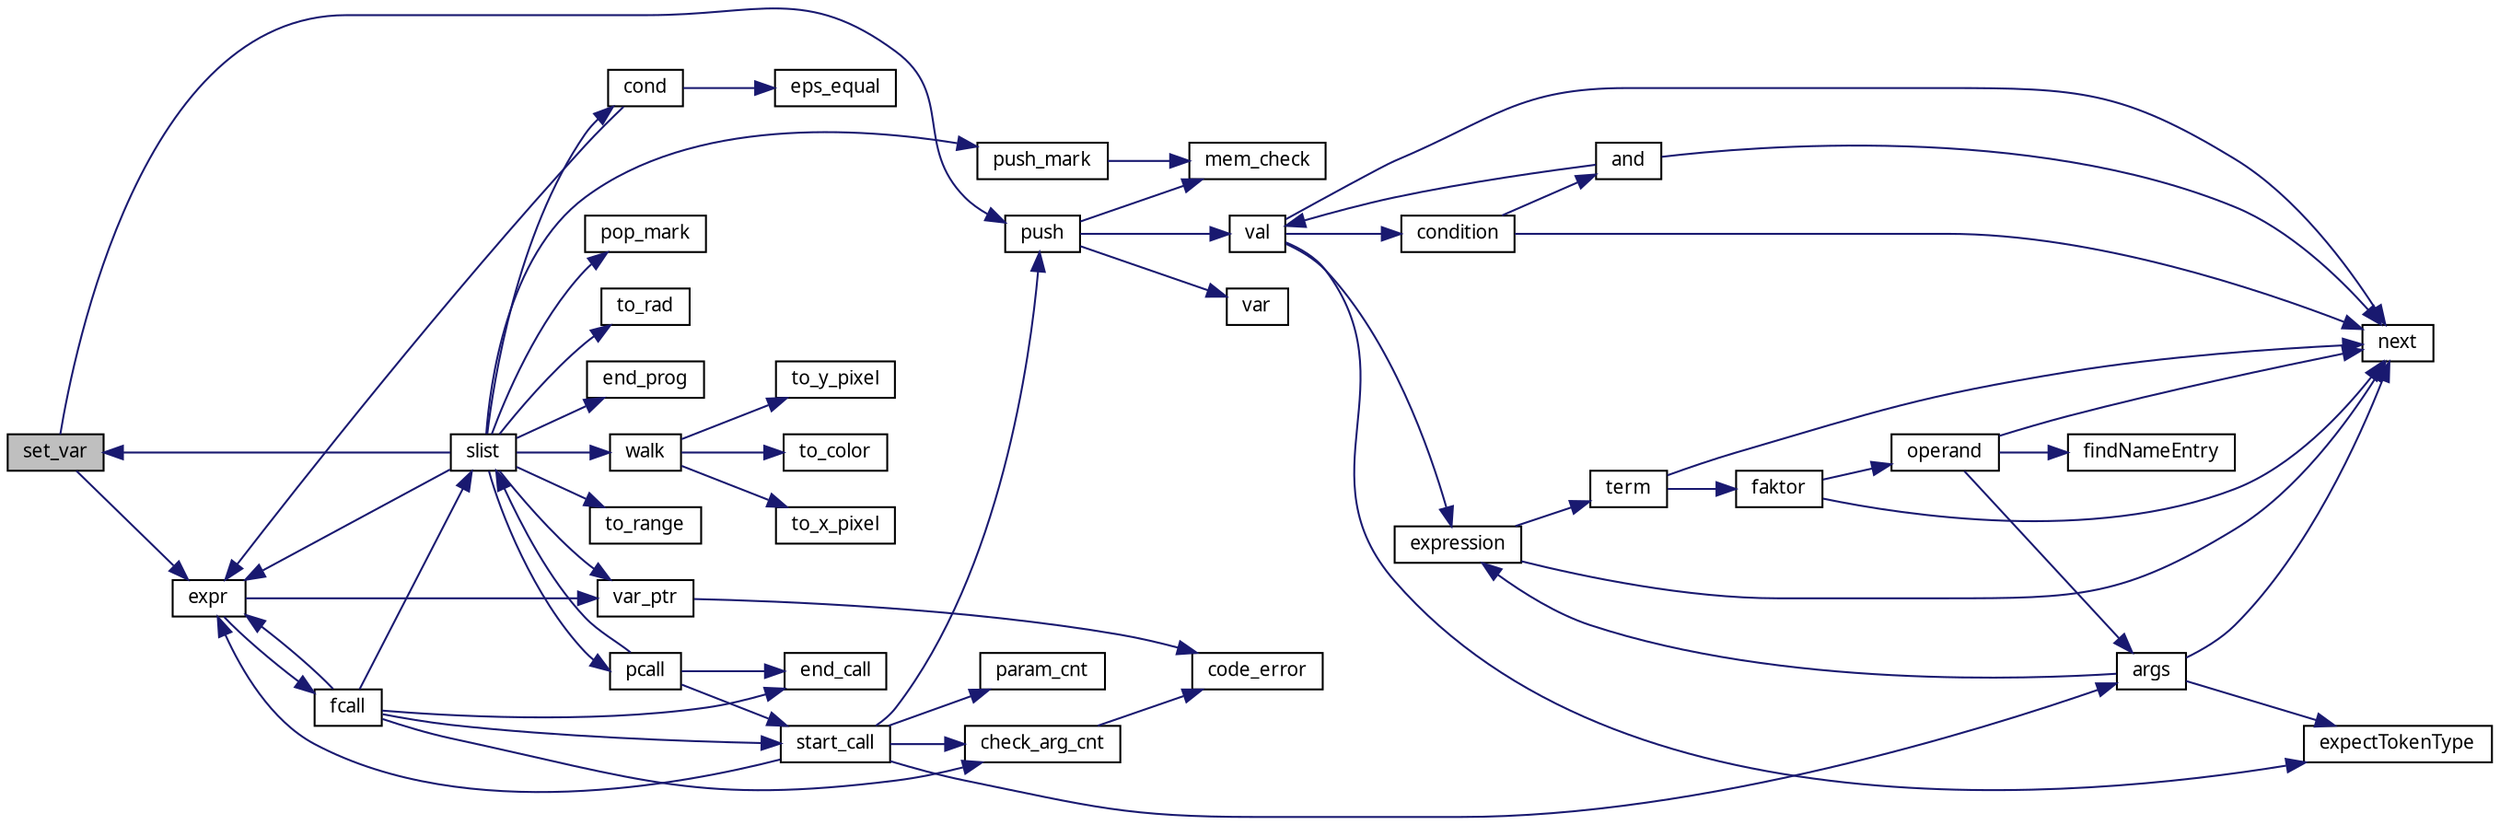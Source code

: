 digraph "set_var"
{
 // LATEX_PDF_SIZE
  edge [fontname="LiberationSans-Regular.ttf",fontsize="10",labelfontname="LiberationSans-Regular.ttf",labelfontsize="10"];
  node [fontname="LiberationSans-Regular.ttf",fontsize="10",shape=record];
  rankdir="LR";
  Node1 [label="set_var",height=0.2,width=0.4,color="black", fillcolor="grey75", style="filled", fontcolor="black",tooltip=" "];
  Node1 -> Node2 [color="midnightblue",fontsize="10",style="solid",fontname="LiberationSans-Regular.ttf"];
  Node2 [label="expr",height=0.2,width=0.4,color="black", fillcolor="white", style="filled",URL="$eval_8c.html#a5d44ae5aa9326005cd76588b7724e2ac",tooltip=" "];
  Node2 -> Node3 [color="midnightblue",fontsize="10",style="solid",fontname="LiberationSans-Regular.ttf"];
  Node3 [label="fcall",height=0.2,width=0.4,color="black", fillcolor="white", style="filled",URL="$eval_8c.html#ac7678808a3b57ca1539a03201cec88be",tooltip=" "];
  Node3 -> Node4 [color="midnightblue",fontsize="10",style="solid",fontname="LiberationSans-Regular.ttf"];
  Node4 [label="check_arg_cnt",height=0.2,width=0.4,color="black", fillcolor="white", style="filled",URL="$eval_8c.html#a7ce05a41106efc725cca6ddc134712c5",tooltip=" "];
  Node4 -> Node5 [color="midnightblue",fontsize="10",style="solid",fontname="LiberationSans-Regular.ttf"];
  Node5 [label="code_error",height=0.2,width=0.4,color="black", fillcolor="white", style="filled",URL="$main_8c.html#ad480f9b7ef4d4e46ba6713afd0ffa0be",tooltip=" "];
  Node3 -> Node6 [color="midnightblue",fontsize="10",style="solid",fontname="LiberationSans-Regular.ttf"];
  Node6 [label="end_call",height=0.2,width=0.4,color="black", fillcolor="white", style="filled",URL="$eval_8c.html#ae727d4a925aff0911bbdd4510770a609",tooltip=" "];
  Node3 -> Node2 [color="midnightblue",fontsize="10",style="solid",fontname="LiberationSans-Regular.ttf"];
  Node3 -> Node7 [color="midnightblue",fontsize="10",style="solid",fontname="LiberationSans-Regular.ttf"];
  Node7 [label="slist",height=0.2,width=0.4,color="black", fillcolor="white", style="filled",URL="$eval_8c.html#a7fe074caebef01ff0146927c0532f3cc",tooltip=" "];
  Node7 -> Node8 [color="midnightblue",fontsize="10",style="solid",fontname="LiberationSans-Regular.ttf"];
  Node8 [label="cond",height=0.2,width=0.4,color="black", fillcolor="white", style="filled",URL="$eval_8c.html#a7255fc522dbc6c7f45f35843550b05b4",tooltip=" "];
  Node8 -> Node9 [color="midnightblue",fontsize="10",style="solid",fontname="LiberationSans-Regular.ttf"];
  Node9 [label="eps_equal",height=0.2,width=0.4,color="black", fillcolor="white", style="filled",URL="$eval_8c.html#a3c848bb9d6463b31dfc78522dd72f240",tooltip=" "];
  Node8 -> Node2 [color="midnightblue",fontsize="10",style="solid",fontname="LiberationSans-Regular.ttf"];
  Node7 -> Node10 [color="midnightblue",fontsize="10",style="solid",fontname="LiberationSans-Regular.ttf"];
  Node10 [label="end_prog",height=0.2,width=0.4,color="black", fillcolor="white", style="filled",URL="$eval_8c.html#a3026b52aea751bf20e8674665206cd89",tooltip=" "];
  Node7 -> Node2 [color="midnightblue",fontsize="10",style="solid",fontname="LiberationSans-Regular.ttf"];
  Node7 -> Node11 [color="midnightblue",fontsize="10",style="solid",fontname="LiberationSans-Regular.ttf"];
  Node11 [label="pcall",height=0.2,width=0.4,color="black", fillcolor="white", style="filled",URL="$eval_8c.html#a1207df5be5fcfe8e47e9c54abadbed96",tooltip=" "];
  Node11 -> Node6 [color="midnightblue",fontsize="10",style="solid",fontname="LiberationSans-Regular.ttf"];
  Node11 -> Node7 [color="midnightblue",fontsize="10",style="solid",fontname="LiberationSans-Regular.ttf"];
  Node11 -> Node12 [color="midnightblue",fontsize="10",style="solid",fontname="LiberationSans-Regular.ttf"];
  Node12 [label="start_call",height=0.2,width=0.4,color="black", fillcolor="white", style="filled",URL="$eval_8c.html#aae26c99fcd5b82d115189b1122f5d0a0",tooltip=" "];
  Node12 -> Node13 [color="midnightblue",fontsize="10",style="solid",fontname="LiberationSans-Regular.ttf"];
  Node13 [label="args",height=0.2,width=0.4,color="black", fillcolor="white", style="filled",URL="$parse_8c.html#a2163d6cb4e700c66c35600edcc97aee7",tooltip=" "];
  Node13 -> Node14 [color="midnightblue",fontsize="10",style="solid",fontname="LiberationSans-Regular.ttf"];
  Node14 [label="expectTokenType",height=0.2,width=0.4,color="black", fillcolor="white", style="filled",URL="$parse_8c.html#a72766d9d606eee9f4032df8622a6d70d",tooltip=" "];
  Node13 -> Node15 [color="midnightblue",fontsize="10",style="solid",fontname="LiberationSans-Regular.ttf"];
  Node15 [label="expression",height=0.2,width=0.4,color="black", fillcolor="white", style="filled",URL="$parse_8c.html#ae1b73fa9a679f12f99603a8e036f29a1",tooltip=" "];
  Node15 -> Node16 [color="midnightblue",fontsize="10",style="solid",fontname="LiberationSans-Regular.ttf"];
  Node16 [label="next",height=0.2,width=0.4,color="black", fillcolor="white", style="filled",URL="$parse_8c.html#a787ad0ee03f539f4a2904660bb6b8ce7",tooltip=" "];
  Node15 -> Node17 [color="midnightblue",fontsize="10",style="solid",fontname="LiberationSans-Regular.ttf"];
  Node17 [label="term",height=0.2,width=0.4,color="black", fillcolor="white", style="filled",URL="$parse_8c.html#a8455fef910204ded541f8f1aa43f2a69",tooltip="Parsen von Termen."];
  Node17 -> Node18 [color="midnightblue",fontsize="10",style="solid",fontname="LiberationSans-Regular.ttf"];
  Node18 [label="faktor",height=0.2,width=0.4,color="black", fillcolor="white", style="filled",URL="$parse_8c.html#a340afd1a010d6fc6a7d4ed1f4cd0abbf",tooltip=" "];
  Node18 -> Node16 [color="midnightblue",fontsize="10",style="solid",fontname="LiberationSans-Regular.ttf"];
  Node18 -> Node19 [color="midnightblue",fontsize="10",style="solid",fontname="LiberationSans-Regular.ttf"];
  Node19 [label="operand",height=0.2,width=0.4,color="black", fillcolor="white", style="filled",URL="$parse_8c.html#ab9515122dd01b9c3bf6934505b9d6106",tooltip=" "];
  Node19 -> Node13 [color="midnightblue",fontsize="10",style="solid",fontname="LiberationSans-Regular.ttf"];
  Node19 -> Node20 [color="midnightblue",fontsize="10",style="solid",fontname="LiberationSans-Regular.ttf"];
  Node20 [label="findNameEntry",height=0.2,width=0.4,color="black", fillcolor="white", style="filled",URL="$parse_8c.html#a0f9a0aa6c8d036339d3a494c17e1320d",tooltip=" "];
  Node19 -> Node16 [color="midnightblue",fontsize="10",style="solid",fontname="LiberationSans-Regular.ttf"];
  Node17 -> Node16 [color="midnightblue",fontsize="10",style="solid",fontname="LiberationSans-Regular.ttf"];
  Node13 -> Node16 [color="midnightblue",fontsize="10",style="solid",fontname="LiberationSans-Regular.ttf"];
  Node12 -> Node4 [color="midnightblue",fontsize="10",style="solid",fontname="LiberationSans-Regular.ttf"];
  Node12 -> Node2 [color="midnightblue",fontsize="10",style="solid",fontname="LiberationSans-Regular.ttf"];
  Node12 -> Node21 [color="midnightblue",fontsize="10",style="solid",fontname="LiberationSans-Regular.ttf"];
  Node21 [label="param_cnt",height=0.2,width=0.4,color="black", fillcolor="white", style="filled",URL="$eval_8c.html#ae3a61906d96f528029b8d36cba50e310",tooltip=" "];
  Node12 -> Node22 [color="midnightblue",fontsize="10",style="solid",fontname="LiberationSans-Regular.ttf"];
  Node22 [label="push",height=0.2,width=0.4,color="black", fillcolor="white", style="filled",URL="$eval_8c.html#a21616ef7b9f6694d3ba523226213755e",tooltip=" "];
  Node22 -> Node23 [color="midnightblue",fontsize="10",style="solid",fontname="LiberationSans-Regular.ttf"];
  Node23 [label="mem_check",height=0.2,width=0.4,color="black", fillcolor="white", style="filled",URL="$main_8c.html#a0d74806279f74450fea21a03b1825563",tooltip=" "];
  Node22 -> Node24 [color="midnightblue",fontsize="10",style="solid",fontname="LiberationSans-Regular.ttf"];
  Node24 [label="val",height=0.2,width=0.4,color="black", fillcolor="white", style="filled",URL="$parse_8c.html#af308eab887b87fb8f14d8df1dcddad3d",tooltip=" "];
  Node24 -> Node25 [color="midnightblue",fontsize="10",style="solid",fontname="LiberationSans-Regular.ttf"];
  Node25 [label="condition",height=0.2,width=0.4,color="black", fillcolor="white", style="filled",URL="$parse_8c.html#a953fce1ce73d9322eec5ab8d8927cca4",tooltip=" "];
  Node25 -> Node26 [color="midnightblue",fontsize="10",style="solid",fontname="LiberationSans-Regular.ttf"];
  Node26 [label="and",height=0.2,width=0.4,color="black", fillcolor="white", style="filled",URL="$parse_8c.html#a486115f3279c9a99d32888aa9b4122e3",tooltip=" "];
  Node26 -> Node16 [color="midnightblue",fontsize="10",style="solid",fontname="LiberationSans-Regular.ttf"];
  Node26 -> Node24 [color="midnightblue",fontsize="10",style="solid",fontname="LiberationSans-Regular.ttf"];
  Node25 -> Node16 [color="midnightblue",fontsize="10",style="solid",fontname="LiberationSans-Regular.ttf"];
  Node24 -> Node14 [color="midnightblue",fontsize="10",style="solid",fontname="LiberationSans-Regular.ttf"];
  Node24 -> Node15 [color="midnightblue",fontsize="10",style="solid",fontname="LiberationSans-Regular.ttf"];
  Node24 -> Node16 [color="midnightblue",fontsize="10",style="solid",fontname="LiberationSans-Regular.ttf"];
  Node22 -> Node27 [color="midnightblue",fontsize="10",style="solid",fontname="LiberationSans-Regular.ttf"];
  Node27 [label="var",height=0.2,width=0.4,color="black", fillcolor="white", style="filled",URL="$parse_8c.html#a66e534895dc627672543e3dca09a168b",tooltip=" "];
  Node7 -> Node28 [color="midnightblue",fontsize="10",style="solid",fontname="LiberationSans-Regular.ttf"];
  Node28 [label="pop_mark",height=0.2,width=0.4,color="black", fillcolor="white", style="filled",URL="$eval_8c.html#a0c4b9ecc642a069b47f478715506366b",tooltip=" "];
  Node7 -> Node29 [color="midnightblue",fontsize="10",style="solid",fontname="LiberationSans-Regular.ttf"];
  Node29 [label="push_mark",height=0.2,width=0.4,color="black", fillcolor="white", style="filled",URL="$eval_8c.html#a141611acf81cb4595d1f48458dd1d343",tooltip=" "];
  Node29 -> Node23 [color="midnightblue",fontsize="10",style="solid",fontname="LiberationSans-Regular.ttf"];
  Node7 -> Node1 [color="midnightblue",fontsize="10",style="solid",fontname="LiberationSans-Regular.ttf"];
  Node7 -> Node30 [color="midnightblue",fontsize="10",style="solid",fontname="LiberationSans-Regular.ttf"];
  Node30 [label="to_rad",height=0.2,width=0.4,color="black", fillcolor="white", style="filled",URL="$eval_8c.html#aa06fe04b80d6180cb9acd5fd690ac85c",tooltip=" "];
  Node7 -> Node31 [color="midnightblue",fontsize="10",style="solid",fontname="LiberationSans-Regular.ttf"];
  Node31 [label="to_range",height=0.2,width=0.4,color="black", fillcolor="white", style="filled",URL="$eval_8c.html#aa7ffe4f84ea1dbac0b574e8b1e4d4993",tooltip=" "];
  Node7 -> Node32 [color="midnightblue",fontsize="10",style="solid",fontname="LiberationSans-Regular.ttf"];
  Node32 [label="var_ptr",height=0.2,width=0.4,color="black", fillcolor="white", style="filled",URL="$eval_8c.html#ac7ecdc7854271564169ca61956b2f15c",tooltip=" "];
  Node32 -> Node5 [color="midnightblue",fontsize="10",style="solid",fontname="LiberationSans-Regular.ttf"];
  Node7 -> Node33 [color="midnightblue",fontsize="10",style="solid",fontname="LiberationSans-Regular.ttf"];
  Node33 [label="walk",height=0.2,width=0.4,color="black", fillcolor="white", style="filled",URL="$eval_8c.html#aa103be58b5070ecf4ec1830622825659",tooltip=" "];
  Node33 -> Node34 [color="midnightblue",fontsize="10",style="solid",fontname="LiberationSans-Regular.ttf"];
  Node34 [label="to_color",height=0.2,width=0.4,color="black", fillcolor="white", style="filled",URL="$eval_8c.html#a832d147ee2154a80d30fd12353e319fa",tooltip=" "];
  Node33 -> Node35 [color="midnightblue",fontsize="10",style="solid",fontname="LiberationSans-Regular.ttf"];
  Node35 [label="to_x_pixel",height=0.2,width=0.4,color="black", fillcolor="white", style="filled",URL="$eval_8c.html#a92928de2d53b21833e34f26f7f0af954",tooltip=" "];
  Node33 -> Node36 [color="midnightblue",fontsize="10",style="solid",fontname="LiberationSans-Regular.ttf"];
  Node36 [label="to_y_pixel",height=0.2,width=0.4,color="black", fillcolor="white", style="filled",URL="$eval_8c.html#a1f54fee4dbbc785f0ff811e551aa8747",tooltip=" "];
  Node3 -> Node12 [color="midnightblue",fontsize="10",style="solid",fontname="LiberationSans-Regular.ttf"];
  Node2 -> Node32 [color="midnightblue",fontsize="10",style="solid",fontname="LiberationSans-Regular.ttf"];
  Node1 -> Node22 [color="midnightblue",fontsize="10",style="solid",fontname="LiberationSans-Regular.ttf"];
}
